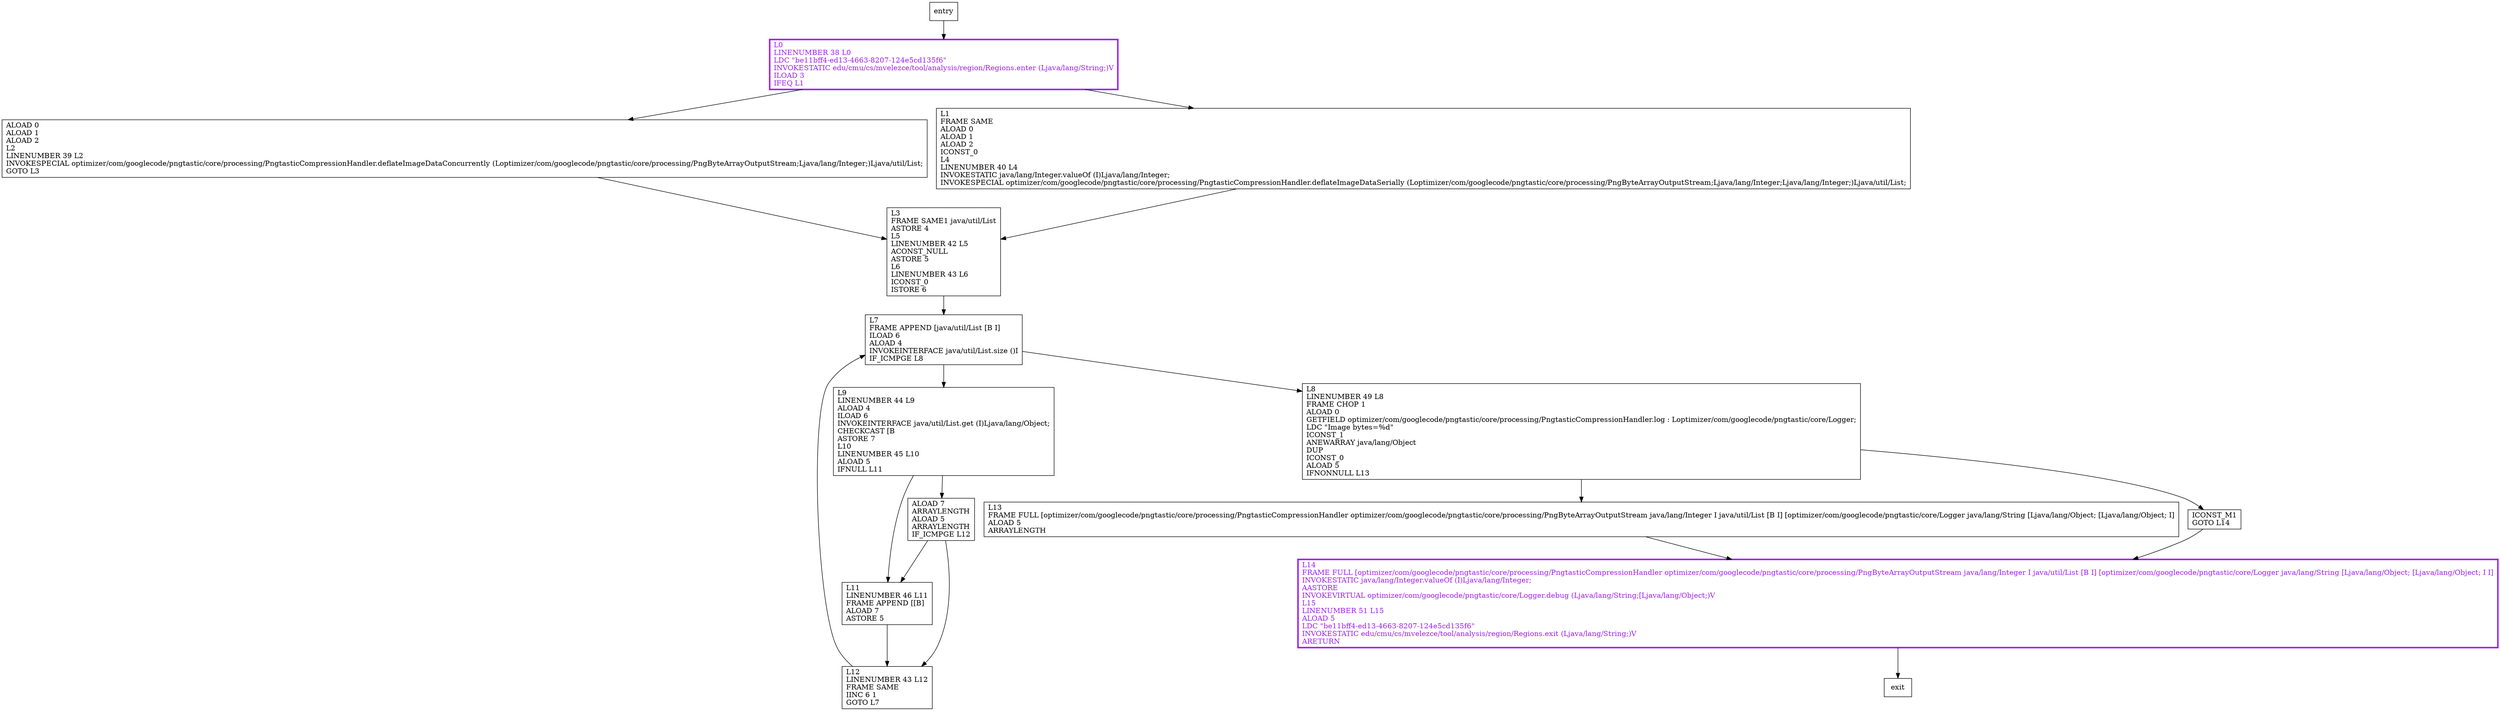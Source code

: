 digraph deflate {
node [shape=record];
1283715484 [label="L14\lFRAME FULL [optimizer/com/googlecode/pngtastic/core/processing/PngtasticCompressionHandler optimizer/com/googlecode/pngtastic/core/processing/PngByteArrayOutputStream java/lang/Integer I java/util/List [B I] [optimizer/com/googlecode/pngtastic/core/Logger java/lang/String [Ljava/lang/Object; [Ljava/lang/Object; I I]\lINVOKESTATIC java/lang/Integer.valueOf (I)Ljava/lang/Integer;\lAASTORE\lINVOKEVIRTUAL optimizer/com/googlecode/pngtastic/core/Logger.debug (Ljava/lang/String;[Ljava/lang/Object;)V\lL15\lLINENUMBER 51 L15\lALOAD 5\lLDC \"be11bff4-ed13-4663-8207-124e5cd135f6\"\lINVOKESTATIC edu/cmu/cs/mvelezce/tool/analysis/region/Regions.exit (Ljava/lang/String;)V\lARETURN\l"];
1460839916 [label="L11\lLINENUMBER 46 L11\lFRAME APPEND [[B]\lALOAD 7\lASTORE 5\l"];
1626729472 [label="L13\lFRAME FULL [optimizer/com/googlecode/pngtastic/core/processing/PngtasticCompressionHandler optimizer/com/googlecode/pngtastic/core/processing/PngByteArrayOutputStream java/lang/Integer I java/util/List [B I] [optimizer/com/googlecode/pngtastic/core/Logger java/lang/String [Ljava/lang/Object; [Ljava/lang/Object; I]\lALOAD 5\lARRAYLENGTH\l"];
1099134979 [label="L3\lFRAME SAME1 java/util/List\lASTORE 4\lL5\lLINENUMBER 42 L5\lACONST_NULL\lASTORE 5\lL6\lLINENUMBER 43 L6\lICONST_0\lISTORE 6\l"];
1340903914 [label="ALOAD 0\lALOAD 1\lALOAD 2\lL2\lLINENUMBER 39 L2\lINVOKESPECIAL optimizer/com/googlecode/pngtastic/core/processing/PngtasticCompressionHandler.deflateImageDataConcurrently (Loptimizer/com/googlecode/pngtastic/core/processing/PngByteArrayOutputStream;Ljava/lang/Integer;)Ljava/util/List;\lGOTO L3\l"];
218860653 [label="ALOAD 7\lARRAYLENGTH\lALOAD 5\lARRAYLENGTH\lIF_ICMPGE L12\l"];
1428649531 [label="L1\lFRAME SAME\lALOAD 0\lALOAD 1\lALOAD 2\lICONST_0\lL4\lLINENUMBER 40 L4\lINVOKESTATIC java/lang/Integer.valueOf (I)Ljava/lang/Integer;\lINVOKESPECIAL optimizer/com/googlecode/pngtastic/core/processing/PngtasticCompressionHandler.deflateImageDataSerially (Loptimizer/com/googlecode/pngtastic/core/processing/PngByteArrayOutputStream;Ljava/lang/Integer;Ljava/lang/Integer;)Ljava/util/List;\l"];
247361947 [label="L12\lLINENUMBER 43 L12\lFRAME SAME\lIINC 6 1\lGOTO L7\l"];
835484823 [label="ICONST_M1\lGOTO L14\l"];
2086275148 [label="L9\lLINENUMBER 44 L9\lALOAD 4\lILOAD 6\lINVOKEINTERFACE java/util/List.get (I)Ljava/lang/Object;\lCHECKCAST [B\lASTORE 7\lL10\lLINENUMBER 45 L10\lALOAD 5\lIFNULL L11\l"];
1643532430 [label="L0\lLINENUMBER 38 L0\lLDC \"be11bff4-ed13-4663-8207-124e5cd135f6\"\lINVOKESTATIC edu/cmu/cs/mvelezce/tool/analysis/region/Regions.enter (Ljava/lang/String;)V\lILOAD 3\lIFEQ L1\l"];
571084904 [label="L7\lFRAME APPEND [java/util/List [B I]\lILOAD 6\lALOAD 4\lINVOKEINTERFACE java/util/List.size ()I\lIF_ICMPGE L8\l"];
304226973 [label="L8\lLINENUMBER 49 L8\lFRAME CHOP 1\lALOAD 0\lGETFIELD optimizer/com/googlecode/pngtastic/core/processing/PngtasticCompressionHandler.log : Loptimizer/com/googlecode/pngtastic/core/Logger;\lLDC \"Image bytes=%d\"\lICONST_1\lANEWARRAY java/lang/Object\lDUP\lICONST_0\lALOAD 5\lIFNONNULL L13\l"];
entry;
exit;
1283715484 -> exit;
1460839916 -> 247361947;
1626729472 -> 1283715484;
1099134979 -> 571084904;
1340903914 -> 1099134979;
218860653 -> 1460839916;
218860653 -> 247361947;
1428649531 -> 1099134979;
247361947 -> 571084904;
835484823 -> 1283715484;
2086275148 -> 1460839916;
2086275148 -> 218860653;
entry -> 1643532430;
1643532430 -> 1340903914;
1643532430 -> 1428649531;
571084904 -> 2086275148;
571084904 -> 304226973;
304226973 -> 1626729472;
304226973 -> 835484823;
1283715484[fontcolor="purple", penwidth=3, color="purple"];
1643532430[fontcolor="purple", penwidth=3, color="purple"];
}
